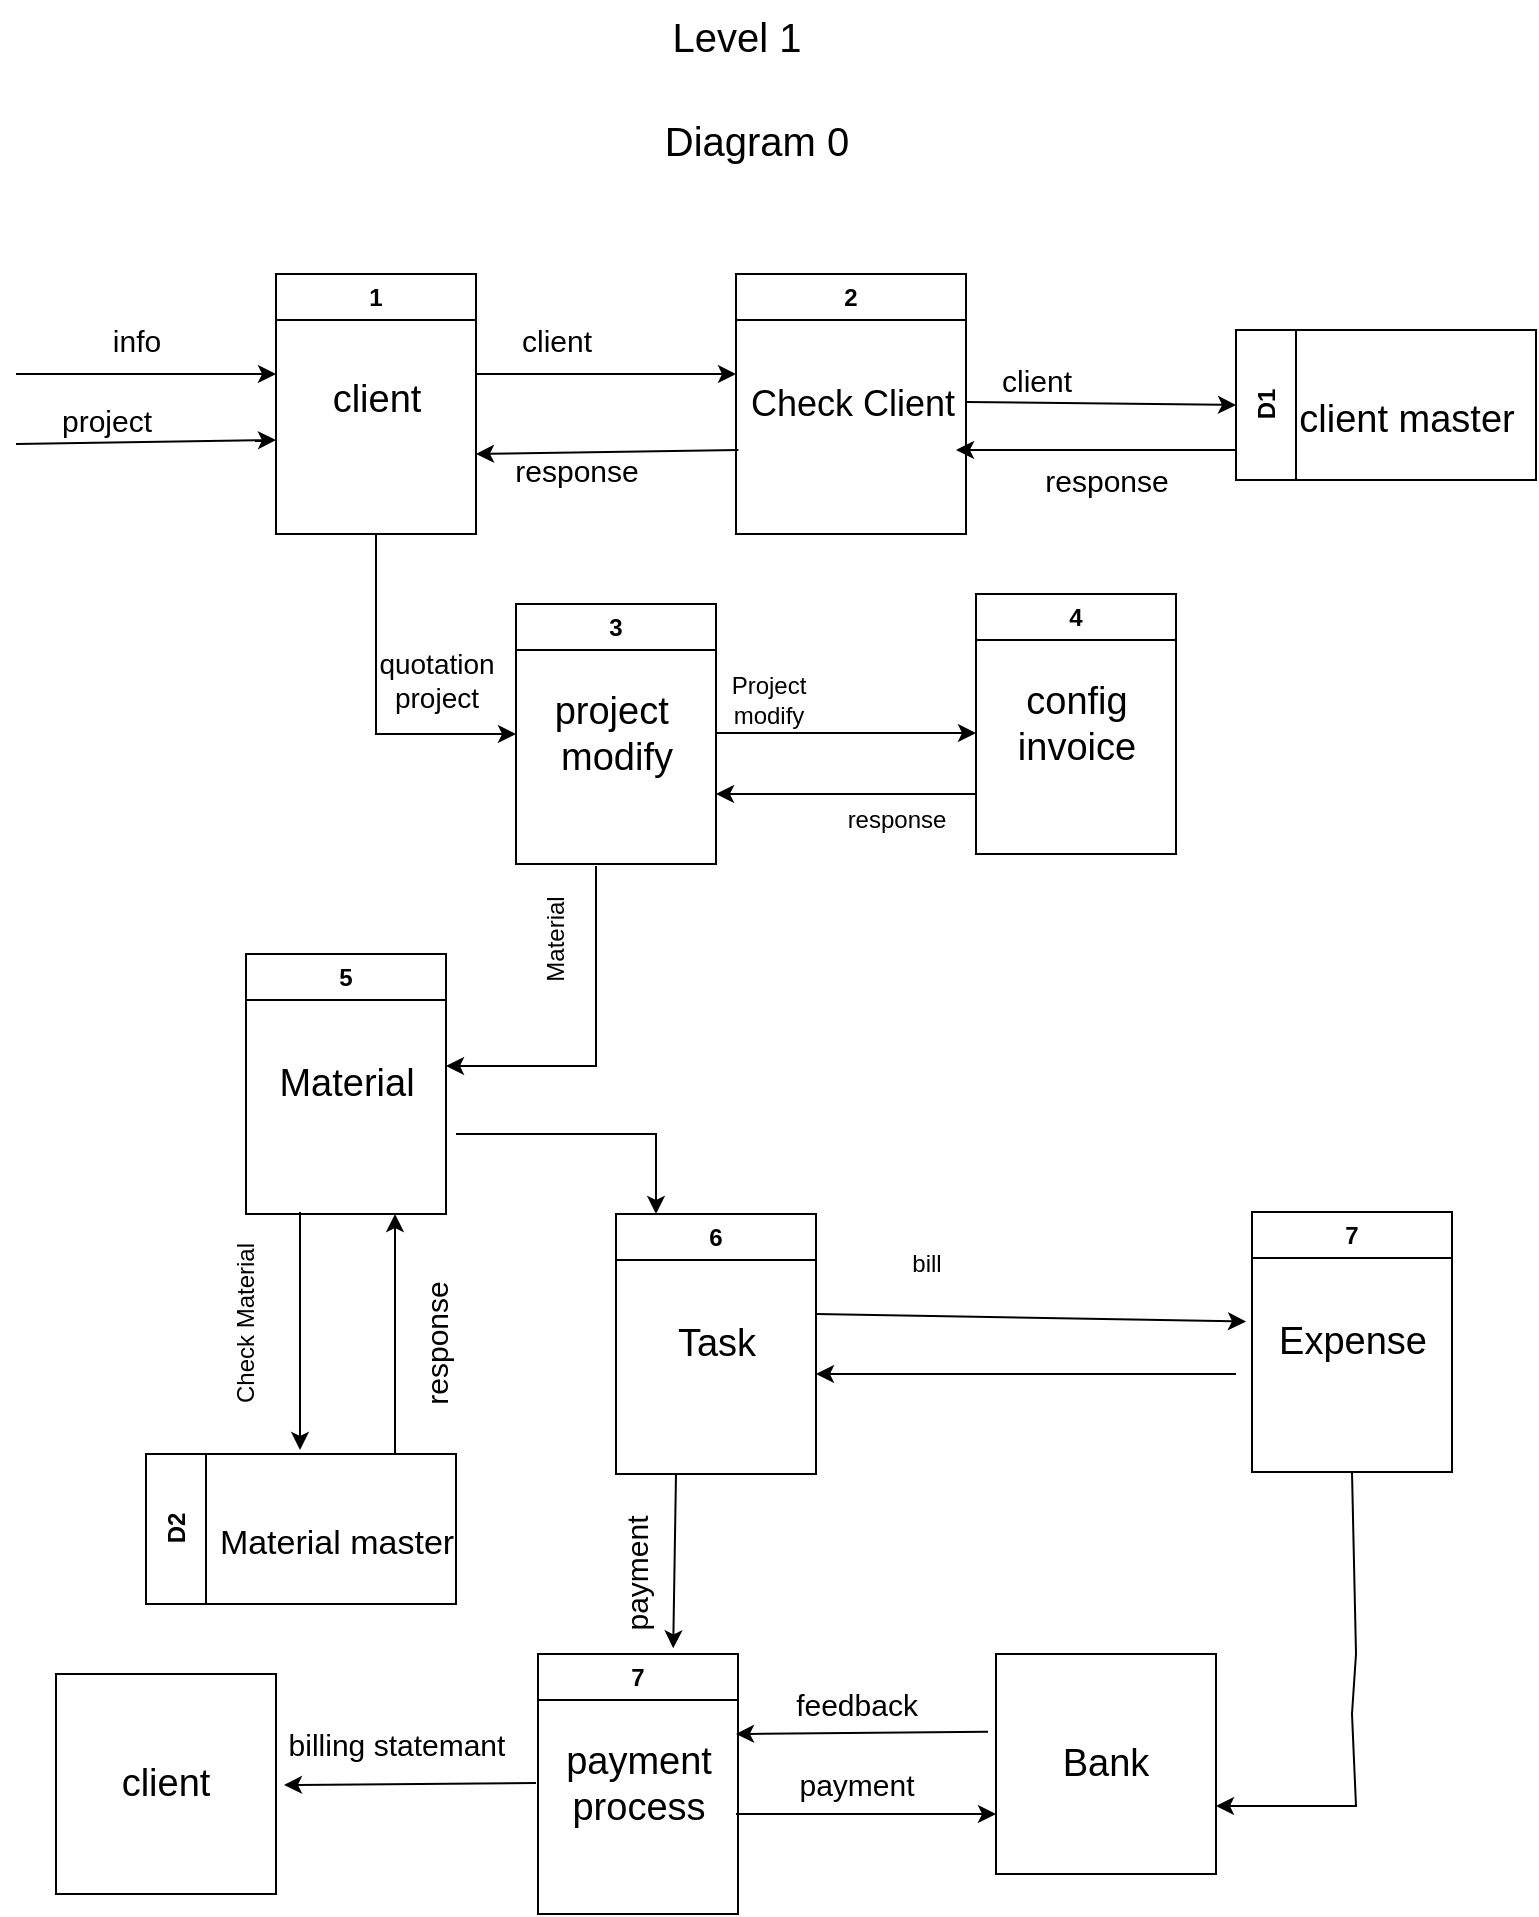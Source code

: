 <mxfile version="24.1.0" type="github">
  <diagram name="Page-1" id="6133507b-19e7-1e82-6fc7-422aa6c4b21f">
    <mxGraphModel dx="2321" dy="1449" grid="1" gridSize="10" guides="1" tooltips="1" connect="1" arrows="1" fold="1" page="1" pageScale="1" pageWidth="1100" pageHeight="850" background="none" math="0" shadow="0">
      <root>
        <mxCell id="0" />
        <mxCell id="1" parent="0" />
        <mxCell id="ybVXc9mHgJ1Ix1fh8yHk-1" value="1" style="swimlane;whiteSpace=wrap;html=1;" vertex="1" parent="1">
          <mxGeometry x="-930" y="130" width="100" height="130" as="geometry" />
        </mxCell>
        <mxCell id="ybVXc9mHgJ1Ix1fh8yHk-2" value="&lt;font style=&quot;font-size: 19px;&quot;&gt;client&lt;/font&gt;" style="text;html=1;align=center;verticalAlign=middle;resizable=0;points=[];autosize=1;strokeColor=none;fillColor=none;" vertex="1" parent="1">
          <mxGeometry x="-915" y="173" width="70" height="40" as="geometry" />
        </mxCell>
        <mxCell id="ybVXc9mHgJ1Ix1fh8yHk-3" value="" style="endArrow=classic;html=1;rounded=0;" edge="1" parent="1">
          <mxGeometry width="50" height="50" relative="1" as="geometry">
            <mxPoint x="-1060" y="180" as="sourcePoint" />
            <mxPoint x="-930" y="180" as="targetPoint" />
          </mxGeometry>
        </mxCell>
        <mxCell id="ybVXc9mHgJ1Ix1fh8yHk-4" value="" style="endArrow=classic;html=1;rounded=0;entryX=0;entryY=0.25;entryDx=0;entryDy=0;" edge="1" parent="1">
          <mxGeometry width="50" height="50" relative="1" as="geometry">
            <mxPoint x="-1060" y="215" as="sourcePoint" />
            <mxPoint x="-930" y="213" as="targetPoint" />
          </mxGeometry>
        </mxCell>
        <mxCell id="ybVXc9mHgJ1Ix1fh8yHk-9" value="" style="endArrow=classic;html=1;rounded=0;" edge="1" parent="1">
          <mxGeometry width="50" height="50" relative="1" as="geometry">
            <mxPoint x="-830" y="180" as="sourcePoint" />
            <mxPoint x="-700" y="180" as="targetPoint" />
          </mxGeometry>
        </mxCell>
        <mxCell id="ybVXc9mHgJ1Ix1fh8yHk-10" value="" style="endArrow=classic;html=1;rounded=0;exitX=0.067;exitY=1.075;exitDx=0;exitDy=0;exitPerimeter=0;" edge="1" parent="1" source="ybVXc9mHgJ1Ix1fh8yHk-8">
          <mxGeometry width="50" height="50" relative="1" as="geometry">
            <mxPoint x="-830" y="215" as="sourcePoint" />
            <mxPoint x="-830" y="220" as="targetPoint" />
          </mxGeometry>
        </mxCell>
        <mxCell id="ybVXc9mHgJ1Ix1fh8yHk-11" value="2" style="swimlane;whiteSpace=wrap;html=1;" vertex="1" parent="1">
          <mxGeometry x="-700" y="130" width="115" height="130" as="geometry" />
        </mxCell>
        <mxCell id="ybVXc9mHgJ1Ix1fh8yHk-8" value="&lt;font style=&quot;font-size: 18px;&quot;&gt;Check Client&lt;/font&gt;" style="text;html=1;align=center;verticalAlign=middle;resizable=0;points=[];autosize=1;strokeColor=none;fillColor=none;" vertex="1" parent="ybVXc9mHgJ1Ix1fh8yHk-11">
          <mxGeometry x="-7.5" y="45" width="130" height="40" as="geometry" />
        </mxCell>
        <mxCell id="ybVXc9mHgJ1Ix1fh8yHk-13" value="" style="endArrow=classic;html=1;rounded=0;entryX=0;entryY=0.5;entryDx=0;entryDy=0;" edge="1" parent="1" target="ybVXc9mHgJ1Ix1fh8yHk-19">
          <mxGeometry width="50" height="50" relative="1" as="geometry">
            <mxPoint x="-585" y="194" as="sourcePoint" />
            <mxPoint x="-455" y="192" as="targetPoint" />
          </mxGeometry>
        </mxCell>
        <mxCell id="ybVXc9mHgJ1Ix1fh8yHk-19" value="D1" style="swimlane;horizontal=0;whiteSpace=wrap;html=1;startSize=30;" vertex="1" parent="1">
          <mxGeometry x="-450" y="158" width="150" height="75" as="geometry" />
        </mxCell>
        <mxCell id="ybVXc9mHgJ1Ix1fh8yHk-20" value="&lt;font style=&quot;font-size: 19px;&quot;&gt;client master&lt;/font&gt;" style="text;html=1;align=center;verticalAlign=middle;resizable=0;points=[];autosize=1;strokeColor=none;fillColor=none;" vertex="1" parent="ybVXc9mHgJ1Ix1fh8yHk-19">
          <mxGeometry x="20" y="25" width="130" height="40" as="geometry" />
        </mxCell>
        <mxCell id="ybVXc9mHgJ1Ix1fh8yHk-21" value="&lt;font style=&quot;font-size: 15px;&quot;&gt;info&lt;/font&gt;" style="text;html=1;align=center;verticalAlign=middle;resizable=0;points=[];autosize=1;strokeColor=none;fillColor=none;" vertex="1" parent="1">
          <mxGeometry x="-1025" y="148" width="50" height="30" as="geometry" />
        </mxCell>
        <mxCell id="ybVXc9mHgJ1Ix1fh8yHk-22" value="&lt;font style=&quot;font-size: 15px;&quot;&gt;project&lt;/font&gt;" style="text;html=1;align=center;verticalAlign=middle;resizable=0;points=[];autosize=1;strokeColor=none;fillColor=none;" vertex="1" parent="1">
          <mxGeometry x="-1050" y="188" width="70" height="30" as="geometry" />
        </mxCell>
        <mxCell id="ybVXc9mHgJ1Ix1fh8yHk-23" value="&lt;font style=&quot;font-size: 15px;&quot;&gt;client&lt;/font&gt;" style="text;html=1;align=center;verticalAlign=middle;resizable=0;points=[];autosize=1;strokeColor=none;fillColor=none;" vertex="1" parent="1">
          <mxGeometry x="-820" y="148" width="60" height="30" as="geometry" />
        </mxCell>
        <mxCell id="ybVXc9mHgJ1Ix1fh8yHk-24" value="&lt;font style=&quot;font-size: 15px;&quot;&gt;response&lt;/font&gt;" style="text;html=1;align=center;verticalAlign=middle;resizable=0;points=[];autosize=1;strokeColor=none;fillColor=none;" vertex="1" parent="1">
          <mxGeometry x="-825" y="213" width="90" height="30" as="geometry" />
        </mxCell>
        <mxCell id="ybVXc9mHgJ1Ix1fh8yHk-25" value="&lt;font style=&quot;font-size: 15px;&quot;&gt;response&lt;/font&gt;" style="text;html=1;align=center;verticalAlign=middle;resizable=0;points=[];autosize=1;strokeColor=none;fillColor=none;" vertex="1" parent="1">
          <mxGeometry x="-560" y="218" width="90" height="30" as="geometry" />
        </mxCell>
        <mxCell id="ybVXc9mHgJ1Ix1fh8yHk-26" value="" style="endArrow=classic;html=1;rounded=0;exitX=0.067;exitY=1.075;exitDx=0;exitDy=0;exitPerimeter=0;" edge="1" parent="1">
          <mxGeometry width="50" height="50" relative="1" as="geometry">
            <mxPoint x="-450" y="218" as="sourcePoint" />
            <mxPoint x="-590" y="218" as="targetPoint" />
          </mxGeometry>
        </mxCell>
        <mxCell id="ybVXc9mHgJ1Ix1fh8yHk-27" value="&lt;font style=&quot;font-size: 15px;&quot;&gt;client&lt;/font&gt;" style="text;html=1;align=center;verticalAlign=middle;resizable=0;points=[];autosize=1;strokeColor=none;fillColor=none;" vertex="1" parent="1">
          <mxGeometry x="-580" y="168" width="60" height="30" as="geometry" />
        </mxCell>
        <mxCell id="ybVXc9mHgJ1Ix1fh8yHk-28" value="" style="endArrow=classic;html=1;rounded=0;exitX=0.5;exitY=1;exitDx=0;exitDy=0;" edge="1" parent="1" source="ybVXc9mHgJ1Ix1fh8yHk-1">
          <mxGeometry width="50" height="50" relative="1" as="geometry">
            <mxPoint x="-860" y="350" as="sourcePoint" />
            <mxPoint x="-810" y="360" as="targetPoint" />
            <Array as="points">
              <mxPoint x="-880" y="360" />
            </Array>
          </mxGeometry>
        </mxCell>
        <mxCell id="ybVXc9mHgJ1Ix1fh8yHk-29" value="3" style="swimlane;whiteSpace=wrap;html=1;" vertex="1" parent="1">
          <mxGeometry x="-810" y="295" width="100" height="130" as="geometry" />
        </mxCell>
        <mxCell id="ybVXc9mHgJ1Ix1fh8yHk-30" value="&lt;font style=&quot;font-size: 19px;&quot;&gt;project&amp;nbsp;&lt;/font&gt;&lt;div&gt;&lt;font style=&quot;font-size: 19px;&quot;&gt;modi&lt;/font&gt;&lt;span style=&quot;background-color: initial; font-size: 19px;&quot;&gt;fy&lt;/span&gt;&lt;/div&gt;" style="text;html=1;align=center;verticalAlign=middle;resizable=0;points=[];autosize=1;strokeColor=none;fillColor=none;" vertex="1" parent="ybVXc9mHgJ1Ix1fh8yHk-29">
          <mxGeometry x="5" y="35" width="90" height="60" as="geometry" />
        </mxCell>
        <mxCell id="ybVXc9mHgJ1Ix1fh8yHk-31" value="&lt;font style=&quot;font-size: 14px;&quot;&gt;quotation&lt;/font&gt;&lt;div style=&quot;font-size: 14px;&quot;&gt;&lt;font style=&quot;font-size: 14px;&quot;&gt;project&lt;/font&gt;&lt;/div&gt;" style="text;html=1;align=center;verticalAlign=middle;resizable=0;points=[];autosize=1;strokeColor=none;fillColor=none;" vertex="1" parent="1">
          <mxGeometry x="-890" y="308" width="80" height="50" as="geometry" />
        </mxCell>
        <mxCell id="ybVXc9mHgJ1Ix1fh8yHk-32" value="" style="endArrow=classic;html=1;rounded=0;" edge="1" parent="1">
          <mxGeometry width="50" height="50" relative="1" as="geometry">
            <mxPoint x="-710" y="359.5" as="sourcePoint" />
            <mxPoint x="-580" y="359.5" as="targetPoint" />
          </mxGeometry>
        </mxCell>
        <mxCell id="ybVXc9mHgJ1Ix1fh8yHk-34" value="4" style="swimlane;whiteSpace=wrap;html=1;" vertex="1" parent="1">
          <mxGeometry x="-580" y="290" width="100" height="130" as="geometry" />
        </mxCell>
        <mxCell id="ybVXc9mHgJ1Ix1fh8yHk-35" value="&lt;div&gt;&lt;font style=&quot;font-size: 19px;&quot;&gt;config&lt;/font&gt;&lt;/div&gt;&lt;div&gt;&lt;span style=&quot;font-size: 19px;&quot;&gt;invoice&lt;/span&gt;&lt;/div&gt;" style="text;html=1;align=center;verticalAlign=middle;resizable=0;points=[];autosize=1;strokeColor=none;fillColor=none;" vertex="1" parent="ybVXc9mHgJ1Ix1fh8yHk-34">
          <mxGeometry x="10" y="35" width="80" height="60" as="geometry" />
        </mxCell>
        <mxCell id="ybVXc9mHgJ1Ix1fh8yHk-36" value="" style="endArrow=classic;html=1;rounded=0;exitX=0.5;exitY=1;exitDx=0;exitDy=0;" edge="1" parent="1">
          <mxGeometry width="50" height="50" relative="1" as="geometry">
            <mxPoint x="-770" y="426" as="sourcePoint" />
            <mxPoint x="-845" y="526" as="targetPoint" />
            <Array as="points">
              <mxPoint x="-770" y="526" />
            </Array>
          </mxGeometry>
        </mxCell>
        <mxCell id="ybVXc9mHgJ1Ix1fh8yHk-37" value="5" style="swimlane;whiteSpace=wrap;html=1;" vertex="1" parent="1">
          <mxGeometry x="-945" y="470" width="100" height="130" as="geometry" />
        </mxCell>
        <mxCell id="ybVXc9mHgJ1Ix1fh8yHk-38" value="&lt;div&gt;&lt;span style=&quot;font-size: 19px;&quot;&gt;Material&lt;/span&gt;&lt;/div&gt;" style="text;html=1;align=center;verticalAlign=middle;resizable=0;points=[];autosize=1;strokeColor=none;fillColor=none;" vertex="1" parent="ybVXc9mHgJ1Ix1fh8yHk-37">
          <mxGeometry x="5" y="45" width="90" height="40" as="geometry" />
        </mxCell>
        <mxCell id="ybVXc9mHgJ1Ix1fh8yHk-39" value="" style="endArrow=classic;html=1;rounded=0;" edge="1" parent="1">
          <mxGeometry width="50" height="50" relative="1" as="geometry">
            <mxPoint x="-840" y="560" as="sourcePoint" />
            <mxPoint x="-740" y="600" as="targetPoint" />
            <Array as="points">
              <mxPoint x="-740" y="560" />
            </Array>
          </mxGeometry>
        </mxCell>
        <mxCell id="ybVXc9mHgJ1Ix1fh8yHk-40" value="6" style="swimlane;whiteSpace=wrap;html=1;" vertex="1" parent="1">
          <mxGeometry x="-760" y="600" width="100" height="130" as="geometry" />
        </mxCell>
        <mxCell id="ybVXc9mHgJ1Ix1fh8yHk-41" value="&lt;div&gt;&lt;span style=&quot;font-size: 19px;&quot;&gt;Task&lt;/span&gt;&lt;/div&gt;" style="text;html=1;align=center;verticalAlign=middle;resizable=0;points=[];autosize=1;strokeColor=none;fillColor=none;" vertex="1" parent="ybVXc9mHgJ1Ix1fh8yHk-40">
          <mxGeometry x="20" y="45" width="60" height="40" as="geometry" />
        </mxCell>
        <mxCell id="ybVXc9mHgJ1Ix1fh8yHk-42" value="" style="endArrow=classic;html=1;rounded=0;" edge="1" parent="1">
          <mxGeometry width="50" height="50" relative="1" as="geometry">
            <mxPoint x="-870.5" y="720" as="sourcePoint" />
            <mxPoint x="-870.5" y="600" as="targetPoint" />
            <Array as="points" />
          </mxGeometry>
        </mxCell>
        <mxCell id="ybVXc9mHgJ1Ix1fh8yHk-43" value="D2" style="swimlane;horizontal=0;whiteSpace=wrap;html=1;startSize=30;" vertex="1" parent="1">
          <mxGeometry x="-995" y="720" width="155" height="75" as="geometry" />
        </mxCell>
        <mxCell id="ybVXc9mHgJ1Ix1fh8yHk-44" value="&lt;font style=&quot;font-size: 17px;&quot;&gt;Material master&lt;/font&gt;" style="text;html=1;align=center;verticalAlign=middle;resizable=0;points=[];autosize=1;strokeColor=none;fillColor=none;" vertex="1" parent="ybVXc9mHgJ1Ix1fh8yHk-43">
          <mxGeometry x="25" y="30" width="140" height="30" as="geometry" />
        </mxCell>
        <mxCell id="ybVXc9mHgJ1Ix1fh8yHk-47" value="7" style="swimlane;whiteSpace=wrap;html=1;startSize=23;" vertex="1" parent="1">
          <mxGeometry x="-799" y="820" width="100" height="130" as="geometry" />
        </mxCell>
        <mxCell id="ybVXc9mHgJ1Ix1fh8yHk-48" value="&lt;div&gt;&lt;span style=&quot;font-size: 19px;&quot;&gt;payment&lt;/span&gt;&lt;/div&gt;&lt;div&gt;&lt;span style=&quot;font-size: 19px;&quot;&gt;process&lt;/span&gt;&lt;/div&gt;" style="text;html=1;align=center;verticalAlign=middle;resizable=0;points=[];autosize=1;strokeColor=none;fillColor=none;" vertex="1" parent="ybVXc9mHgJ1Ix1fh8yHk-47">
          <mxGeometry y="35" width="100" height="60" as="geometry" />
        </mxCell>
        <mxCell id="ybVXc9mHgJ1Ix1fh8yHk-49" value="" style="endArrow=classic;html=1;rounded=0;entryX=0.676;entryY=-0.022;entryDx=0;entryDy=0;entryPerimeter=0;" edge="1" parent="1" target="ybVXc9mHgJ1Ix1fh8yHk-47">
          <mxGeometry width="50" height="50" relative="1" as="geometry">
            <mxPoint x="-730" y="730" as="sourcePoint" />
            <mxPoint x="-690" y="800" as="targetPoint" />
            <Array as="points" />
          </mxGeometry>
        </mxCell>
        <mxCell id="ybVXc9mHgJ1Ix1fh8yHk-50" value="&lt;font style=&quot;font-size: 15px;&quot;&gt;payment&lt;/font&gt;" style="text;html=1;align=center;verticalAlign=middle;resizable=0;points=[];autosize=1;strokeColor=none;fillColor=none;rotation=270;" vertex="1" parent="1">
          <mxGeometry x="-790" y="765" width="80" height="30" as="geometry" />
        </mxCell>
        <mxCell id="ybVXc9mHgJ1Ix1fh8yHk-51" value="" style="endArrow=classic;html=1;rounded=0;exitX=-0.036;exitY=0.353;exitDx=0;exitDy=0;exitPerimeter=0;" edge="1" parent="1" source="ybVXc9mHgJ1Ix1fh8yHk-53">
          <mxGeometry width="50" height="50" relative="1" as="geometry">
            <mxPoint x="-580" y="860" as="sourcePoint" />
            <mxPoint x="-700" y="860" as="targetPoint" />
            <Array as="points" />
          </mxGeometry>
        </mxCell>
        <mxCell id="ybVXc9mHgJ1Ix1fh8yHk-52" value="" style="endArrow=classic;html=1;rounded=0;" edge="1" parent="1">
          <mxGeometry width="50" height="50" relative="1" as="geometry">
            <mxPoint x="-700" y="900" as="sourcePoint" />
            <mxPoint x="-570" y="900" as="targetPoint" />
            <Array as="points" />
          </mxGeometry>
        </mxCell>
        <mxCell id="ybVXc9mHgJ1Ix1fh8yHk-53" value="&lt;font style=&quot;font-size: 19px;&quot;&gt;Bank&lt;/font&gt;" style="whiteSpace=wrap;html=1;aspect=fixed;" vertex="1" parent="1">
          <mxGeometry x="-570" y="820" width="110" height="110" as="geometry" />
        </mxCell>
        <mxCell id="ybVXc9mHgJ1Ix1fh8yHk-54" value="&lt;font style=&quot;font-size: 15px;&quot;&gt;payment&lt;/font&gt;" style="text;html=1;align=center;verticalAlign=middle;resizable=0;points=[];autosize=1;strokeColor=none;fillColor=none;rotation=0;" vertex="1" parent="1">
          <mxGeometry x="-680" y="870" width="80" height="30" as="geometry" />
        </mxCell>
        <mxCell id="ybVXc9mHgJ1Ix1fh8yHk-55" value="&lt;font style=&quot;font-size: 15px;&quot;&gt;feedback&lt;/font&gt;" style="text;html=1;align=center;verticalAlign=middle;resizable=0;points=[];autosize=1;strokeColor=none;fillColor=none;" vertex="1" parent="1">
          <mxGeometry x="-680" y="830" width="80" height="30" as="geometry" />
        </mxCell>
        <mxCell id="ybVXc9mHgJ1Ix1fh8yHk-56" value="&lt;font style=&quot;font-size: 15px;&quot;&gt;response&lt;/font&gt;" style="text;html=1;align=center;verticalAlign=middle;resizable=0;points=[];autosize=1;strokeColor=none;fillColor=none;rotation=270;" vertex="1" parent="1">
          <mxGeometry x="-895" y="650" width="90" height="30" as="geometry" />
        </mxCell>
        <mxCell id="ybVXc9mHgJ1Ix1fh8yHk-59" value="&lt;font style=&quot;font-size: 15px;&quot;&gt;billing statemant&lt;/font&gt;" style="text;html=1;align=center;verticalAlign=middle;resizable=0;points=[];autosize=1;strokeColor=none;fillColor=none;" vertex="1" parent="1">
          <mxGeometry x="-935" y="850" width="130" height="30" as="geometry" />
        </mxCell>
        <mxCell id="ybVXc9mHgJ1Ix1fh8yHk-60" value="" style="endArrow=classic;html=1;rounded=0;exitX=-0.036;exitY=0.353;exitDx=0;exitDy=0;exitPerimeter=0;" edge="1" parent="1">
          <mxGeometry width="50" height="50" relative="1" as="geometry">
            <mxPoint x="-800" y="884.5" as="sourcePoint" />
            <mxPoint x="-926" y="885.5" as="targetPoint" />
            <Array as="points" />
          </mxGeometry>
        </mxCell>
        <mxCell id="ybVXc9mHgJ1Ix1fh8yHk-61" value="&lt;font style=&quot;font-size: 19px;&quot;&gt;client&lt;/font&gt;" style="whiteSpace=wrap;html=1;aspect=fixed;" vertex="1" parent="1">
          <mxGeometry x="-1040" y="830" width="110" height="110" as="geometry" />
        </mxCell>
        <mxCell id="ybVXc9mHgJ1Ix1fh8yHk-62" value="&lt;font style=&quot;font-size: 20px;&quot;&gt;Level 1&lt;/font&gt;&lt;div style=&quot;font-size: 20px;&quot;&gt;&lt;br&gt;&lt;/div&gt;" style="text;html=1;align=center;verticalAlign=middle;resizable=0;points=[];autosize=1;strokeColor=none;fillColor=none;" vertex="1" parent="1">
          <mxGeometry x="-745" y="-7" width="90" height="60" as="geometry" />
        </mxCell>
        <mxCell id="ybVXc9mHgJ1Ix1fh8yHk-63" value="&lt;font style=&quot;font-size: 20px;&quot;&gt;Diagram 0&lt;/font&gt;" style="text;html=1;align=center;verticalAlign=middle;resizable=0;points=[];autosize=1;strokeColor=none;fillColor=none;" vertex="1" parent="1">
          <mxGeometry x="-750" y="43" width="120" height="40" as="geometry" />
        </mxCell>
        <mxCell id="ybVXc9mHgJ1Ix1fh8yHk-64" value="7" style="swimlane;whiteSpace=wrap;html=1;startSize=23;" vertex="1" parent="1">
          <mxGeometry x="-442" y="599" width="100" height="130" as="geometry" />
        </mxCell>
        <mxCell id="ybVXc9mHgJ1Ix1fh8yHk-65" value="&lt;div&gt;&lt;span style=&quot;font-size: 19px;&quot;&gt;Expense&lt;/span&gt;&lt;/div&gt;" style="text;html=1;align=center;verticalAlign=middle;resizable=0;points=[];autosize=1;strokeColor=none;fillColor=none;" vertex="1" parent="ybVXc9mHgJ1Ix1fh8yHk-64">
          <mxGeometry y="45" width="100" height="40" as="geometry" />
        </mxCell>
        <mxCell id="ybVXc9mHgJ1Ix1fh8yHk-66" value="" style="endArrow=classic;html=1;rounded=0;entryX=1;entryY=0.727;entryDx=0;entryDy=0;entryPerimeter=0;exitX=0.5;exitY=1;exitDx=0;exitDy=0;" edge="1" parent="1" source="ybVXc9mHgJ1Ix1fh8yHk-64">
          <mxGeometry width="50" height="50" relative="1" as="geometry">
            <mxPoint x="-374.5" y="729" as="sourcePoint" />
            <mxPoint x="-460" y="895.97" as="targetPoint" />
            <Array as="points">
              <mxPoint x="-390" y="820" />
              <mxPoint x="-392" y="850" />
              <mxPoint x="-390" y="896" />
            </Array>
          </mxGeometry>
        </mxCell>
        <mxCell id="ybVXc9mHgJ1Ix1fh8yHk-67" value="" style="endArrow=classic;html=1;rounded=0;entryX=-0.03;entryY=0.244;entryDx=0;entryDy=0;entryPerimeter=0;" edge="1" parent="1" target="ybVXc9mHgJ1Ix1fh8yHk-65">
          <mxGeometry width="50" height="50" relative="1" as="geometry">
            <mxPoint x="-660" y="650" as="sourcePoint" />
            <mxPoint x="-570" y="686" as="targetPoint" />
            <Array as="points" />
          </mxGeometry>
        </mxCell>
        <mxCell id="ybVXc9mHgJ1Ix1fh8yHk-68" value="" style="endArrow=classic;html=1;rounded=0;" edge="1" parent="1">
          <mxGeometry width="50" height="50" relative="1" as="geometry">
            <mxPoint x="-450" y="680" as="sourcePoint" />
            <mxPoint x="-660" y="680" as="targetPoint" />
            <Array as="points" />
          </mxGeometry>
        </mxCell>
        <mxCell id="ybVXc9mHgJ1Ix1fh8yHk-69" value="Project&lt;div&gt;modify&lt;/div&gt;" style="text;html=1;align=center;verticalAlign=middle;resizable=0;points=[];autosize=1;strokeColor=none;fillColor=none;" vertex="1" parent="1">
          <mxGeometry x="-714" y="323" width="60" height="40" as="geometry" />
        </mxCell>
        <mxCell id="ybVXc9mHgJ1Ix1fh8yHk-70" value="" style="endArrow=classic;html=1;rounded=0;" edge="1" parent="1">
          <mxGeometry width="50" height="50" relative="1" as="geometry">
            <mxPoint x="-580" y="390" as="sourcePoint" />
            <mxPoint x="-710" y="390" as="targetPoint" />
            <Array as="points" />
          </mxGeometry>
        </mxCell>
        <mxCell id="ybVXc9mHgJ1Ix1fh8yHk-71" value="response" style="text;html=1;align=center;verticalAlign=middle;resizable=0;points=[];autosize=1;strokeColor=none;fillColor=none;" vertex="1" parent="1">
          <mxGeometry x="-655" y="388" width="70" height="30" as="geometry" />
        </mxCell>
        <mxCell id="ybVXc9mHgJ1Ix1fh8yHk-74" value="Check Material" style="text;html=1;align=center;verticalAlign=middle;resizable=0;points=[];autosize=1;strokeColor=none;fillColor=none;rotation=270;" vertex="1" parent="1">
          <mxGeometry x="-995" y="640" width="100" height="30" as="geometry" />
        </mxCell>
        <mxCell id="ybVXc9mHgJ1Ix1fh8yHk-75" value="Material" style="text;html=1;align=center;verticalAlign=middle;resizable=0;points=[];autosize=1;strokeColor=none;fillColor=none;rotation=270;" vertex="1" parent="1">
          <mxGeometry x="-825" y="448" width="70" height="30" as="geometry" />
        </mxCell>
        <mxCell id="ybVXc9mHgJ1Ix1fh8yHk-76" value="" style="endArrow=classic;html=1;rounded=0;" edge="1" parent="1">
          <mxGeometry width="50" height="50" relative="1" as="geometry">
            <mxPoint x="-918" y="599" as="sourcePoint" />
            <mxPoint x="-918" y="718" as="targetPoint" />
            <Array as="points" />
          </mxGeometry>
        </mxCell>
        <mxCell id="ybVXc9mHgJ1Ix1fh8yHk-77" value="bill" style="text;html=1;align=center;verticalAlign=middle;resizable=0;points=[];autosize=1;strokeColor=none;fillColor=none;" vertex="1" parent="1">
          <mxGeometry x="-625" y="610" width="40" height="30" as="geometry" />
        </mxCell>
      </root>
    </mxGraphModel>
  </diagram>
</mxfile>
